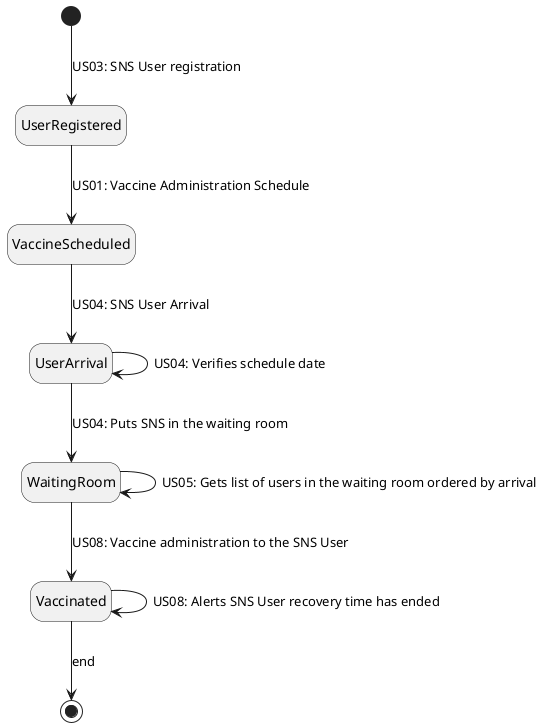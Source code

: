 

@startuml

hide empty description
[*] --> UserRegistered: US03: SNS User registration
UserRegistered --> VaccineScheduled: US01: Vaccine Administration Schedule
VaccineScheduled --> UserArrival: US04: SNS User Arrival
UserArrival --> WaitingRoom: US04: Puts SNS in the waiting room
UserArrival --> UserArrival: US04: Verifies schedule date
WaitingRoom --> WaitingRoom: US05: Gets list of users in the waiting room ordered by arrival
WaitingRoom --> Vaccinated: US08: Vaccine administration to the SNS User
Vaccinated --> Vaccinated: US08: Alerts SNS User recovery time has ended
Vaccinated --> [*]: end


@enduml



@enduml